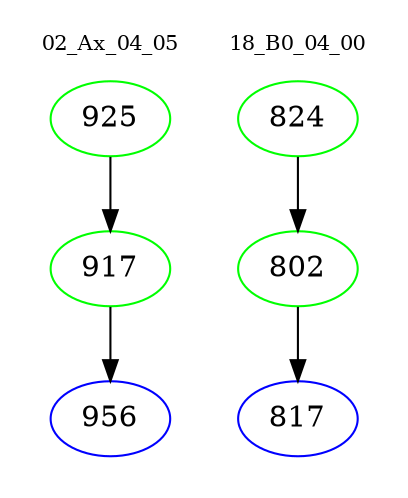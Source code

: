 digraph{
subgraph cluster_0 {
color = white
label = "02_Ax_04_05";
fontsize=10;
T0_925 [label="925", color="green"]
T0_925 -> T0_917 [color="black"]
T0_917 [label="917", color="green"]
T0_917 -> T0_956 [color="black"]
T0_956 [label="956", color="blue"]
}
subgraph cluster_1 {
color = white
label = "18_B0_04_00";
fontsize=10;
T1_824 [label="824", color="green"]
T1_824 -> T1_802 [color="black"]
T1_802 [label="802", color="green"]
T1_802 -> T1_817 [color="black"]
T1_817 [label="817", color="blue"]
}
}
